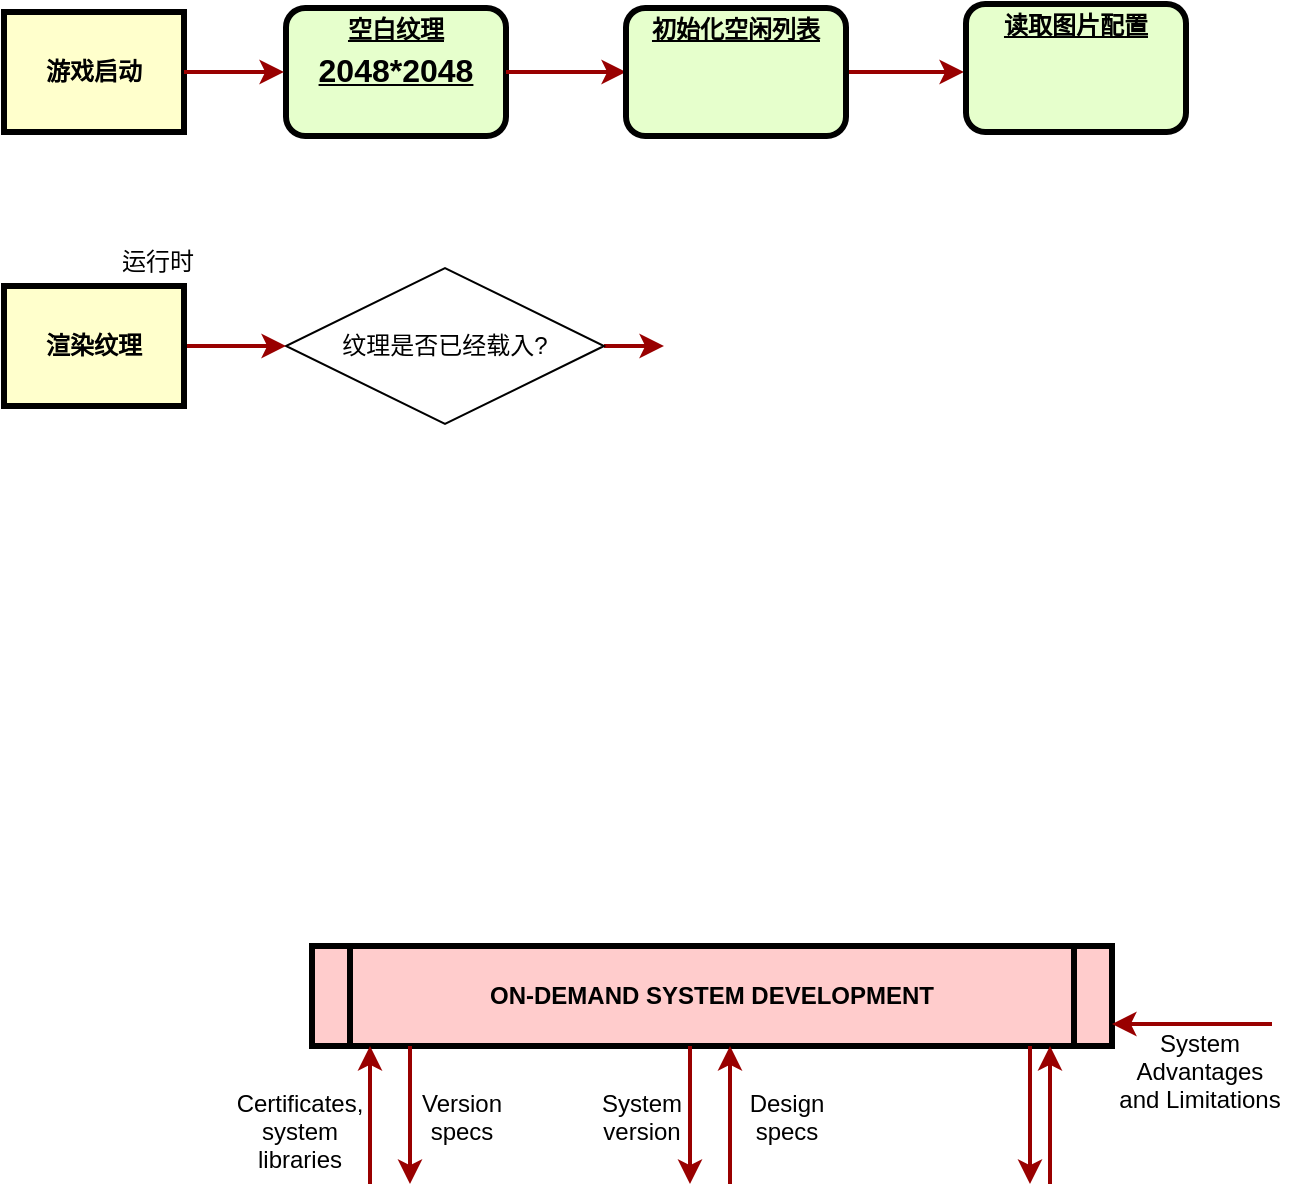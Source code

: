 <mxfile pages="1" version="11.2.4" type="github"><diagram name="Page-1" id="c7558073-3199-34d8-9f00-42111426c3f3"><mxGraphModel dx="891" dy="576" grid="1" gridSize="10" guides="1" tooltips="1" connect="1" arrows="1" fold="1" page="1" pageScale="1" pageWidth="826" pageHeight="1169" background="#ffffff" math="0" shadow="0"><root><mxCell id="0"/><mxCell id="1" parent="0"/><mxCell id="2" value="&lt;p style=&quot;margin: 0px ; margin-top: 4px ; text-align: center ; text-decoration: underline&quot;&gt;空白纹理&lt;/p&gt;&lt;p style=&quot;margin: 0px ; margin-top: 4px ; text-align: center ; text-decoration: underline&quot;&gt;&lt;font style=&quot;font-size: 16px&quot;&gt;2048*2048&lt;/font&gt;&lt;/p&gt;" style="verticalAlign=middle;align=center;overflow=fill;fontSize=12;fontFamily=Helvetica;html=1;rounded=1;fontStyle=1;strokeWidth=3;fillColor=#E6FFCC" parent="1" vertex="1"><mxGeometry x="181" y="101" width="110" height="64" as="geometry"/></mxCell><mxCell id="4" value="游戏启动" style="whiteSpace=wrap;align=center;verticalAlign=middle;fontStyle=1;strokeWidth=3;fillColor=#FFFFCC" parent="1" vertex="1"><mxGeometry x="40" y="103" width="90" height="60" as="geometry"/></mxCell><mxCell id="5" value="ON-DEMAND SYSTEM DEVELOPMENT" style="shape=process;whiteSpace=wrap;align=center;verticalAlign=middle;size=0.048;fontStyle=1;strokeWidth=3;fillColor=#FFCCCC" parent="1" vertex="1"><mxGeometry x="194.0" y="570" width="400" height="50" as="geometry"/></mxCell><mxCell id="37" value="" style="edgeStyle=none;noEdgeStyle=1;strokeColor=#990000;strokeWidth=2" parent="1" source="4" edge="1"><mxGeometry width="100" height="100" relative="1" as="geometry"><mxPoint x="280" y="42" as="sourcePoint"/><mxPoint x="180" y="133" as="targetPoint"/></mxGeometry></mxCell><mxCell id="73" value="" style="edgeStyle=elbowEdgeStyle;elbow=vertical;strokeColor=#990000;strokeWidth=2" parent="1" target="5" edge="1"><mxGeometry width="100" height="100" relative="1" as="geometry"><mxPoint x="674" y="609" as="sourcePoint"/><mxPoint x="553" y="579" as="targetPoint"/><Array as="points"><mxPoint x="643" y="609"/></Array></mxGeometry></mxCell><mxCell id="75" value="System &#10;Advantages &#10;and Limitations" style="text;spacingTop=-5;align=center" parent="1" vertex="1"><mxGeometry x="623" y="610.0" width="30" height="20" as="geometry"/></mxCell><mxCell id="76" value="" style="edgeStyle=elbowEdgeStyle;elbow=horizontal;strokeColor=#990000;strokeWidth=2" parent="1" target="5" edge="1"><mxGeometry width="100" height="100" relative="1" as="geometry"><mxPoint x="563" y="689" as="sourcePoint"/><mxPoint x="513" y="659" as="targetPoint"/><Array as="points"><mxPoint x="563" y="649"/></Array></mxGeometry></mxCell><mxCell id="77" value="" style="edgeStyle=elbowEdgeStyle;elbow=horizontal;strokeColor=#990000;strokeWidth=2" parent="1" source="5" edge="1"><mxGeometry width="100" height="100" relative="1" as="geometry"><mxPoint x="393" y="769" as="sourcePoint"/><mxPoint x="553" y="689" as="targetPoint"/><Array as="points"><mxPoint x="553" y="659"/></Array></mxGeometry></mxCell><mxCell id="88" value="" style="edgeStyle=elbowEdgeStyle;elbow=horizontal;strokeColor=#990000;strokeWidth=2" parent="1" source="5" edge="1"><mxGeometry width="100" height="100" relative="1" as="geometry"><mxPoint x="43" y="679" as="sourcePoint"/><mxPoint x="383" y="689" as="targetPoint"/><Array as="points"><mxPoint x="383" y="649"/></Array></mxGeometry></mxCell><mxCell id="89" value="" style="edgeStyle=elbowEdgeStyle;elbow=horizontal;strokeColor=#990000;strokeWidth=2" parent="1" target="5" edge="1"><mxGeometry width="100" height="100" relative="1" as="geometry"><mxPoint x="403" y="689" as="sourcePoint"/><mxPoint x="153.0" y="589" as="targetPoint"/><Array as="points"><mxPoint x="403" y="649"/></Array></mxGeometry></mxCell><mxCell id="90" value="Version&#10;specs" style="text;spacingTop=-5;align=center" parent="1" vertex="1"><mxGeometry x="254" y="640" width="30" height="20" as="geometry"/></mxCell><mxCell id="91" value="Certificates,&#10;system&#10;libraries" style="text;spacingTop=-5;align=center" parent="1" vertex="1"><mxGeometry x="173" y="640.0" width="30" height="20" as="geometry"/></mxCell><mxCell id="92" value="" style="edgeStyle=elbowEdgeStyle;elbow=horizontal;strokeColor=#990000;strokeWidth=2" parent="1" source="5" edge="1"><mxGeometry width="100" height="100" relative="1" as="geometry"><mxPoint x="23.0" y="679" as="sourcePoint"/><mxPoint x="243" y="689" as="targetPoint"/><Array as="points"><mxPoint x="243" y="649"/></Array></mxGeometry></mxCell><mxCell id="93" value="" style="edgeStyle=elbowEdgeStyle;elbow=horizontal;strokeColor=#990000;strokeWidth=2" parent="1" target="5" edge="1"><mxGeometry width="100" height="100" relative="1" as="geometry"><mxPoint x="223" y="689" as="sourcePoint"/><mxPoint x="133" y="589" as="targetPoint"/><Array as="points"><mxPoint x="223" y="649"/></Array></mxGeometry></mxCell><mxCell id="95" value="Design&#10;specs" style="text;spacingTop=-5;align=center" parent="1" vertex="1"><mxGeometry x="416.5" y="640.0" width="30" height="20" as="geometry"/></mxCell><mxCell id="96" value="System&#10;version" style="text;spacingTop=-5;align=center" parent="1" vertex="1"><mxGeometry x="344.0" y="640" width="30" height="20" as="geometry"/></mxCell><mxCell id="Ya-IRal7ZvJ_JEofP9fp-98" value="" style="edgeStyle=none;noEdgeStyle=1;strokeColor=#990000;strokeWidth=2;exitX=1;exitY=0.5;exitDx=0;exitDy=0;" parent="1" source="2" edge="1" target="b0LK3URDOiDDCZ83941C-96"><mxGeometry width="100" height="100" relative="1" as="geometry"><mxPoint x="350" y="112" as="sourcePoint"/><mxPoint x="350" y="133" as="targetPoint"/></mxGeometry></mxCell><mxCell id="b0LK3URDOiDDCZ83941C-102" style="edgeStyle=none;orthogonalLoop=1;jettySize=auto;html=1;exitX=1;exitY=0.5;exitDx=0;exitDy=0;strokeColor=#990000;strokeWidth=2;" edge="1" parent="1" source="b0LK3URDOiDDCZ83941C-96"><mxGeometry relative="1" as="geometry"><mxPoint x="520" y="133" as="targetPoint"/></mxGeometry></mxCell><mxCell id="b0LK3URDOiDDCZ83941C-96" value="&lt;p style=&quot;margin: 0px ; margin-top: 4px ; text-align: center ; text-decoration: underline&quot;&gt;初始化空闲列表&lt;/p&gt;" style="verticalAlign=middle;align=center;overflow=fill;fontSize=12;fontFamily=Helvetica;html=1;rounded=1;fontStyle=1;strokeWidth=3;fillColor=#E6FFCC" vertex="1" parent="1"><mxGeometry x="351" y="101" width="110" height="64" as="geometry"/></mxCell><mxCell id="b0LK3URDOiDDCZ83941C-103" value="&lt;p style=&quot;margin: 0px ; margin-top: 4px ; text-align: center ; text-decoration: underline&quot;&gt;读取图片配置&lt;/p&gt;" style="verticalAlign=middle;align=center;overflow=fill;fontSize=12;fontFamily=Helvetica;html=1;rounded=1;fontStyle=1;strokeWidth=3;fillColor=#E6FFCC" vertex="1" parent="1"><mxGeometry x="521" y="99" width="110" height="64" as="geometry"/></mxCell><mxCell id="b0LK3URDOiDDCZ83941C-104" style="edgeStyle=none;orthogonalLoop=1;jettySize=auto;html=1;entryX=0;entryY=0.5;entryDx=0;entryDy=0;strokeColor=#990000;strokeWidth=2;" edge="1" parent="1" source="b0LK3URDOiDDCZ83941C-103" target="b0LK3URDOiDDCZ83941C-103"><mxGeometry relative="1" as="geometry"/></mxCell><mxCell id="b0LK3URDOiDDCZ83941C-109" style="edgeStyle=none;orthogonalLoop=1;jettySize=auto;html=1;exitX=0.5;exitY=0;exitDx=0;exitDy=0;strokeColor=#990000;strokeWidth=2;" edge="1" parent="1" source="b0LK3URDOiDDCZ83941C-105"><mxGeometry relative="1" as="geometry"><mxPoint x="370" y="270" as="targetPoint"/></mxGeometry></mxCell><mxCell id="b0LK3URDOiDDCZ83941C-105" value="纹理是否已经载入?" style="rhombus;whiteSpace=wrap;html=1;rotation=0;direction=south;" vertex="1" parent="1"><mxGeometry x="181" y="231" width="159" height="78" as="geometry"/></mxCell><mxCell id="b0LK3URDOiDDCZ83941C-107" style="edgeStyle=none;orthogonalLoop=1;jettySize=auto;html=1;exitX=1;exitY=0.5;exitDx=0;exitDy=0;strokeColor=#990000;strokeWidth=2;entryX=0.5;entryY=1;entryDx=0;entryDy=0;" edge="1" parent="1" source="b0LK3URDOiDDCZ83941C-106" target="b0LK3URDOiDDCZ83941C-105"><mxGeometry relative="1" as="geometry"><mxPoint x="180" y="270" as="targetPoint"/></mxGeometry></mxCell><mxCell id="b0LK3URDOiDDCZ83941C-106" value="渲染纹理" style="whiteSpace=wrap;align=center;verticalAlign=middle;fontStyle=1;strokeWidth=3;fillColor=#FFFFCC" vertex="1" parent="1"><mxGeometry x="40" y="240" width="90" height="60" as="geometry"/></mxCell><mxCell id="b0LK3URDOiDDCZ83941C-108" value="运行时" style="text;html=1;" vertex="1" parent="1"><mxGeometry x="97" y="214" width="60" height="30" as="geometry"/></mxCell></root></mxGraphModel></diagram></mxfile>